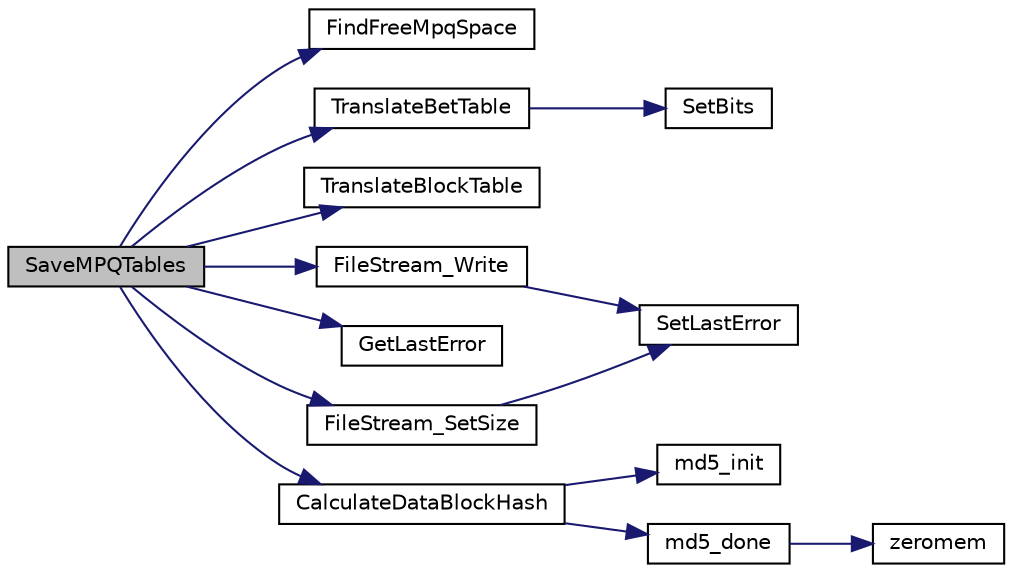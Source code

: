 digraph G
{
  edge [fontname="Helvetica",fontsize="10",labelfontname="Helvetica",labelfontsize="10"];
  node [fontname="Helvetica",fontsize="10",shape=record];
  rankdir="LR";
  Node1 [label="SaveMPQTables",height=0.2,width=0.4,color="black", fillcolor="grey75", style="filled" fontcolor="black"];
  Node1 -> Node2 [color="midnightblue",fontsize="10",style="solid",fontname="Helvetica"];
  Node2 [label="FindFreeMpqSpace",height=0.2,width=0.4,color="black", fillcolor="white", style="filled",URL="$_s_base_common_8cpp.html#acb18aa3b31bc45f95eb5e493c619ce52"];
  Node1 -> Node3 [color="midnightblue",fontsize="10",style="solid",fontname="Helvetica"];
  Node3 [label="TranslateBetTable",height=0.2,width=0.4,color="black", fillcolor="white", style="filled",URL="$_s_base_file_table_8cpp.html#a21e0e812c080c5c524a57788756b4ca2"];
  Node3 -> Node4 [color="midnightblue",fontsize="10",style="solid",fontname="Helvetica"];
  Node4 [label="SetBits",height=0.2,width=0.4,color="black", fillcolor="white", style="filled",URL="$_s_base_file_table_8cpp.html#a7e3dbff814293faac1f316aa85f0dcf7"];
  Node1 -> Node5 [color="midnightblue",fontsize="10",style="solid",fontname="Helvetica"];
  Node5 [label="TranslateBlockTable",height=0.2,width=0.4,color="black", fillcolor="white", style="filled",URL="$_s_base_file_table_8cpp.html#a54079a3f5f4410dea238bbfcea108f88"];
  Node1 -> Node6 [color="midnightblue",fontsize="10",style="solid",fontname="Helvetica"];
  Node6 [label="FileStream_Write",height=0.2,width=0.4,color="black", fillcolor="white", style="filled",URL="$_file_stream_8cpp.html#a36307955e8de92f5ea26be07ea3b9cb4"];
  Node6 -> Node7 [color="midnightblue",fontsize="10",style="solid",fontname="Helvetica"];
  Node7 [label="SetLastError",height=0.2,width=0.4,color="black", fillcolor="white", style="filled",URL="$_file_stream_8cpp.html#ae12246cf2f9f9aa8e3a6367bd9fa2aed"];
  Node1 -> Node8 [color="midnightblue",fontsize="10",style="solid",fontname="Helvetica"];
  Node8 [label="GetLastError",height=0.2,width=0.4,color="black", fillcolor="white", style="filled",URL="$_file_stream_8cpp.html#a10b9a284527af83a44533867b0aff0fc"];
  Node1 -> Node9 [color="midnightblue",fontsize="10",style="solid",fontname="Helvetica"];
  Node9 [label="FileStream_SetSize",height=0.2,width=0.4,color="black", fillcolor="white", style="filled",URL="$_file_stream_8cpp.html#abc0fbb4156c7eef2e3162841ffb0d74a"];
  Node9 -> Node7 [color="midnightblue",fontsize="10",style="solid",fontname="Helvetica"];
  Node1 -> Node10 [color="midnightblue",fontsize="10",style="solid",fontname="Helvetica"];
  Node10 [label="CalculateDataBlockHash",height=0.2,width=0.4,color="black", fillcolor="white", style="filled",URL="$_s_base_common_8cpp.html#aec4669e8a9275dc112ebca320ae0e08a"];
  Node10 -> Node11 [color="midnightblue",fontsize="10",style="solid",fontname="Helvetica"];
  Node11 [label="md5_init",height=0.2,width=0.4,color="black", fillcolor="white", style="filled",URL="$md5_8c.html#a26c1379e5ead2590effec89de6b8cd11"];
  Node10 -> Node12 [color="midnightblue",fontsize="10",style="solid",fontname="Helvetica"];
  Node12 [label="md5_done",height=0.2,width=0.4,color="black", fillcolor="white", style="filled",URL="$md5_8c.html#aee76a4c9f37bfe88d943301f3fa8126f"];
  Node12 -> Node13 [color="midnightblue",fontsize="10",style="solid",fontname="Helvetica"];
  Node13 [label="zeromem",height=0.2,width=0.4,color="black", fillcolor="white", style="filled",URL="$tomcrypt__misc_8h.html#a7ecf35c558d5f07c279cfc4f5231b655"];
}
